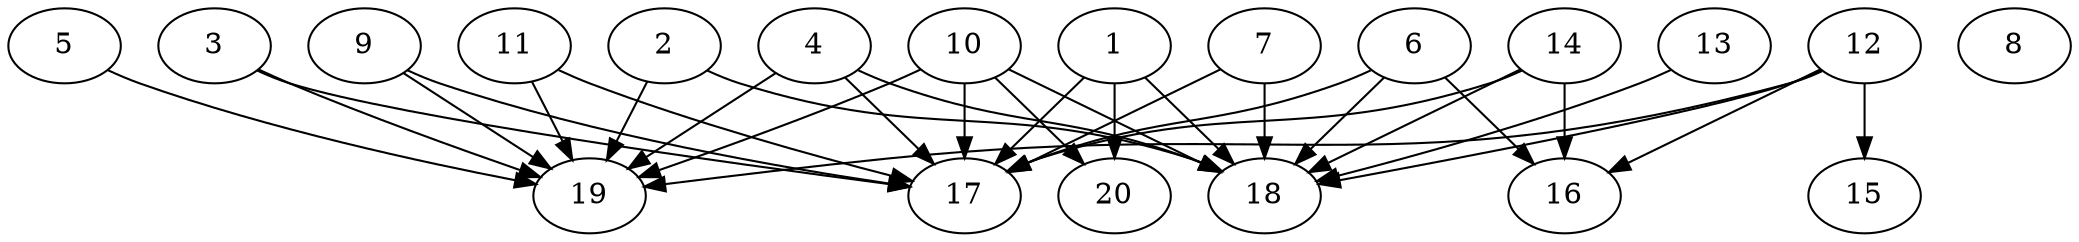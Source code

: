 // DAG automatically generated by daggen at Thu Oct  3 13:58:43 2019
// ./daggen --dot -n 20 --ccr 0.3 --fat 0.9 --regular 0.9 --density 0.7 --mindata 5242880 --maxdata 52428800 
digraph G {
  1 [size="140308480", alpha="0.13", expect_size="42092544"] 
  1 -> 17 [size ="42092544"]
  1 -> 18 [size ="42092544"]
  1 -> 20 [size ="42092544"]
  2 [size="119415467", alpha="0.05", expect_size="35824640"] 
  2 -> 18 [size ="35824640"]
  2 -> 19 [size ="35824640"]
  3 [size="97000107", alpha="0.10", expect_size="29100032"] 
  3 -> 17 [size ="29100032"]
  3 -> 19 [size ="29100032"]
  4 [size="157143040", alpha="0.20", expect_size="47142912"] 
  4 -> 17 [size ="47142912"]
  4 -> 18 [size ="47142912"]
  4 -> 19 [size ="47142912"]
  5 [size="91228160", alpha="0.03", expect_size="27368448"] 
  5 -> 19 [size ="27368448"]
  6 [size="89630720", alpha="0.08", expect_size="26889216"] 
  6 -> 16 [size ="26889216"]
  6 -> 17 [size ="26889216"]
  6 -> 18 [size ="26889216"]
  7 [size="47694507", alpha="0.02", expect_size="14308352"] 
  7 -> 17 [size ="14308352"]
  7 -> 18 [size ="14308352"]
  8 [size="137096533", alpha="0.10", expect_size="41128960"] 
  9 [size="111663787", alpha="0.03", expect_size="33499136"] 
  9 -> 17 [size ="33499136"]
  9 -> 19 [size ="33499136"]
  10 [size="79773013", alpha="0.15", expect_size="23931904"] 
  10 -> 17 [size ="23931904"]
  10 -> 18 [size ="23931904"]
  10 -> 19 [size ="23931904"]
  10 -> 20 [size ="23931904"]
  11 [size="40263680", alpha="0.04", expect_size="12079104"] 
  11 -> 17 [size ="12079104"]
  11 -> 19 [size ="12079104"]
  12 [size="140898987", alpha="0.06", expect_size="42269696"] 
  12 -> 15 [size ="42269696"]
  12 -> 16 [size ="42269696"]
  12 -> 18 [size ="42269696"]
  12 -> 19 [size ="42269696"]
  13 [size="23770453", alpha="0.16", expect_size="7131136"] 
  13 -> 18 [size ="7131136"]
  14 [size="99833173", alpha="0.02", expect_size="29949952"] 
  14 -> 16 [size ="29949952"]
  14 -> 17 [size ="29949952"]
  14 -> 18 [size ="29949952"]
  15 [size="97969493", alpha="0.04", expect_size="29390848"] 
  16 [size="119521280", alpha="0.16", expect_size="35856384"] 
  17 [size="27750400", alpha="0.04", expect_size="8325120"] 
  18 [size="46264320", alpha="0.13", expect_size="13879296"] 
  19 [size="128474453", alpha="0.11", expect_size="38542336"] 
  20 [size="155402240", alpha="0.15", expect_size="46620672"] 
}
